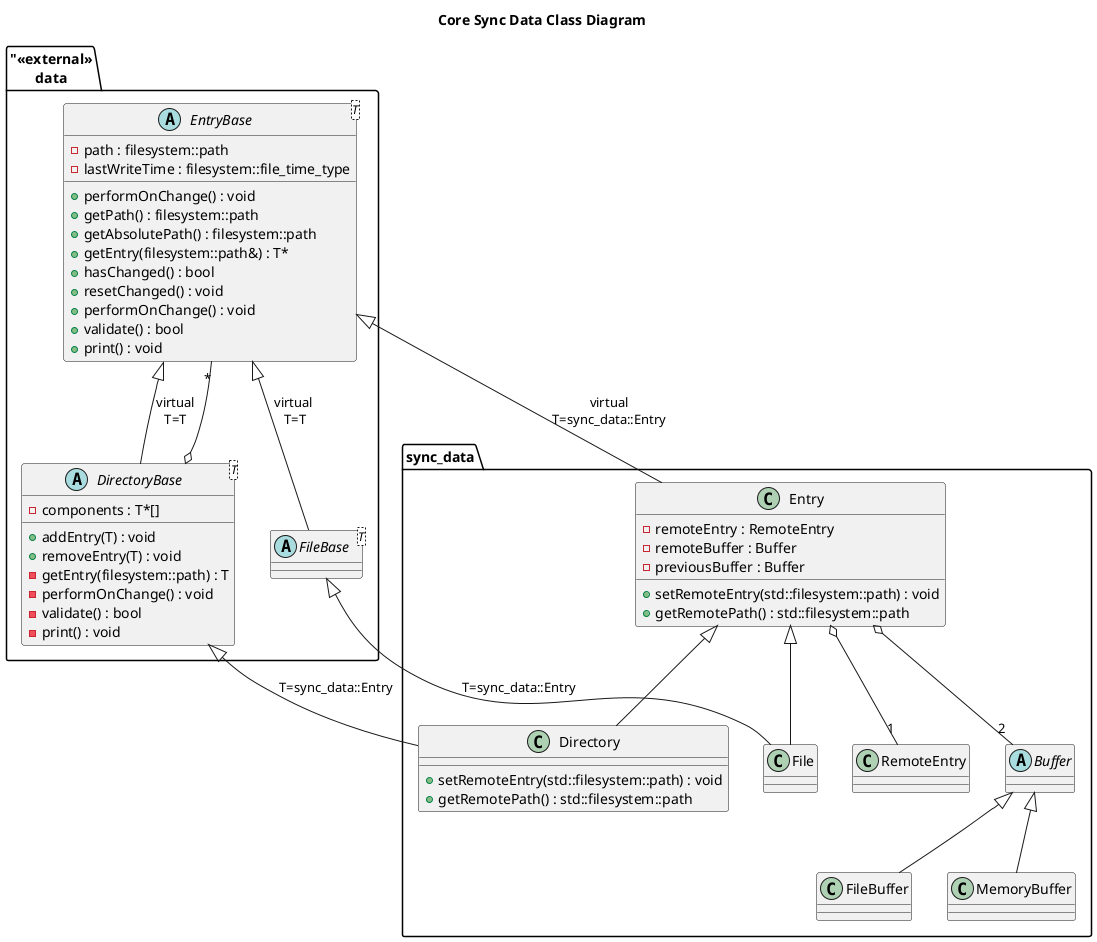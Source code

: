 @startuml sync-data-class-diagram

title Core Sync Data Class Diagram

package "<<external>>\ndata {
    abstract class "EntryBase<T>" as EntryBase {
        - path : filesystem::path
        - lastWriteTime : filesystem::file_time_type 
        + performOnChange() : void
        + getPath() : filesystem::path
        + getAbsolutePath() : filesystem::path
        + getEntry(filesystem::path&) : T* 
        + hasChanged() : bool
        + resetChanged() : void
        + performOnChange() : void
        + validate() : bool
        + print() : void
    }
    abstract class "DirectoryBase<T>" as DirectoryBase {
        - components : T*[]
        + addEntry(T) : void
        + removeEntry(T) : void
        - getEntry(filesystem::path) : T
        - performOnChange() : void
        - validate() : bool
        - print() : void
    }
    abstract class "FileBase<T>" as FileBase {

    }
}

package "sync_data" {
    class "Entry" as Entry {
        - remoteEntry : RemoteEntry
        - remoteBuffer : Buffer
        - previousBuffer : Buffer
        + setRemoteEntry(std::filesystem::path) : void
        + getRemotePath() : std::filesystem::path
    }
    class "Directory" as Directory {
        + setRemoteEntry(std::filesystem::path) : void
        + getRemotePath() : std::filesystem::path 
    }
    class "File" as File {
    }
    class "RemoteEntry" as RemoteEntry {
    }
    abstract class "Buffer" as Buffer {
    }
    class "FileBuffer" as FileBuffer {
    }
    class "MemoryBuffer" as MemoryBuffer {
    }   
}

EntryBase <|-- DirectoryBase : virtual\nT=T
EntryBase "*" --o DirectoryBase
EntryBase <|-- FileBase : virtual \nT=T

EntryBase <|-- Entry : virtual\nT=sync_data::Entry
DirectoryBase <|-- Directory : T=sync_data::Entry
Entry <|-- Directory
FileBase <|-- File : T=sync_data::Entry
Entry <|-- File
Entry o-- "1" RemoteEntry
Entry o-- "2" Buffer

Buffer <|-- FileBuffer
Buffer <|-- MemoryBuffer
 
@enduml